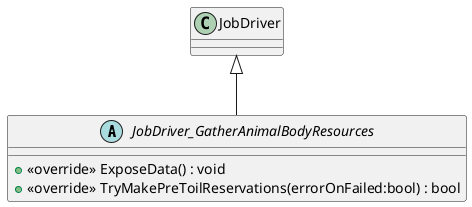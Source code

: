@startuml
abstract class JobDriver_GatherAnimalBodyResources {
    + <<override>> ExposeData() : void
    + <<override>> TryMakePreToilReservations(errorOnFailed:bool) : bool
}
JobDriver <|-- JobDriver_GatherAnimalBodyResources
@enduml
